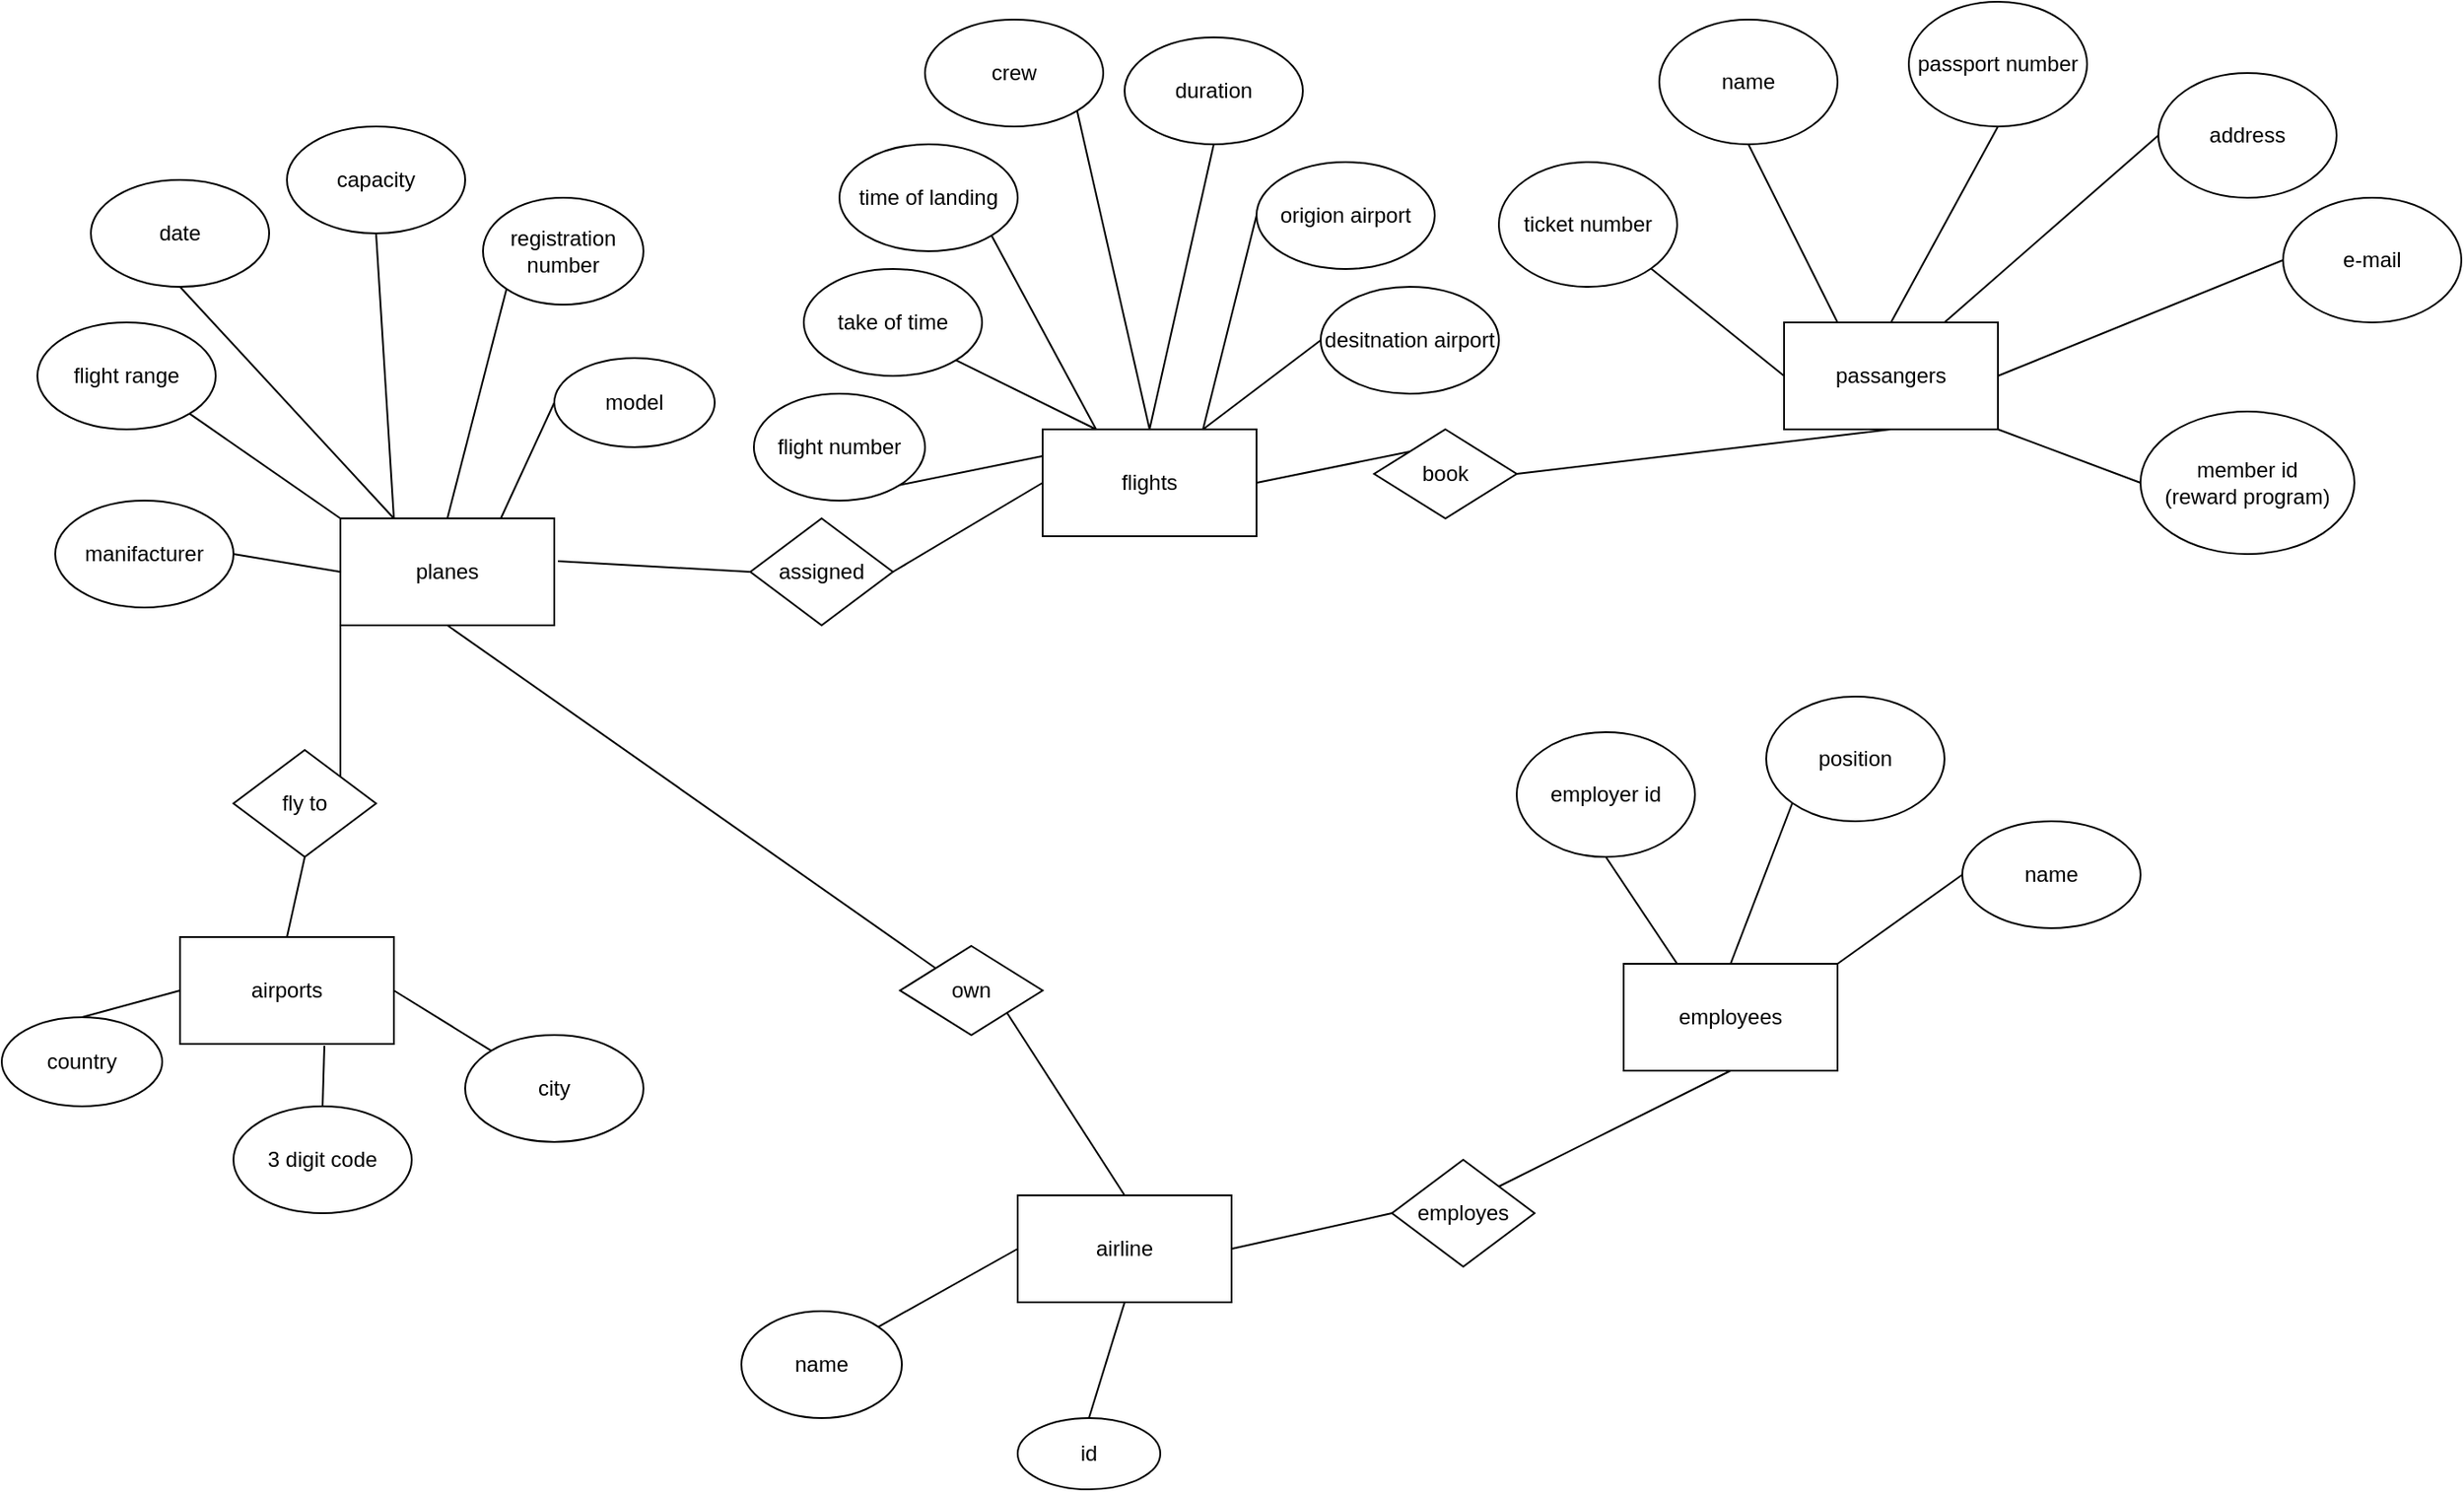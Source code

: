 <mxfile version="14.5.10" type="github">
  <diagram id="5rGw1Lvob3pLMl0aekX0" name="Page-1">
    <mxGraphModel dx="1773" dy="1792" grid="1" gridSize="10" guides="1" tooltips="1" connect="1" arrows="1" fold="1" page="1" pageScale="1" pageWidth="827" pageHeight="1169" math="0" shadow="0">
      <root>
        <mxCell id="0" />
        <mxCell id="1" parent="0" />
        <mxCell id="ntQ4MbX2gMJmyEMjqJaM-1" value="airline" style="rounded=0;whiteSpace=wrap;html=1;" vertex="1" parent="1">
          <mxGeometry x="340" y="490" width="120" height="60" as="geometry" />
        </mxCell>
        <mxCell id="ntQ4MbX2gMJmyEMjqJaM-2" value="passangers" style="rounded=0;whiteSpace=wrap;html=1;" vertex="1" parent="1">
          <mxGeometry x="770" width="120" height="60" as="geometry" />
        </mxCell>
        <mxCell id="ntQ4MbX2gMJmyEMjqJaM-3" value="planes" style="rounded=0;whiteSpace=wrap;html=1;" vertex="1" parent="1">
          <mxGeometry x="-40" y="110" width="120" height="60" as="geometry" />
        </mxCell>
        <mxCell id="ntQ4MbX2gMJmyEMjqJaM-4" value="flights" style="rounded=0;whiteSpace=wrap;html=1;" vertex="1" parent="1">
          <mxGeometry x="354" y="60" width="120" height="60" as="geometry" />
        </mxCell>
        <mxCell id="ntQ4MbX2gMJmyEMjqJaM-5" value="airports" style="rounded=0;whiteSpace=wrap;html=1;" vertex="1" parent="1">
          <mxGeometry x="-130" y="345" width="120" height="60" as="geometry" />
        </mxCell>
        <mxCell id="ntQ4MbX2gMJmyEMjqJaM-6" value="employees" style="rounded=0;whiteSpace=wrap;html=1;" vertex="1" parent="1">
          <mxGeometry x="680" y="360" width="120" height="60" as="geometry" />
        </mxCell>
        <mxCell id="ntQ4MbX2gMJmyEMjqJaM-7" value="book" style="rhombus;whiteSpace=wrap;html=1;" vertex="1" parent="1">
          <mxGeometry x="540" y="60" width="80" height="50" as="geometry" />
        </mxCell>
        <mxCell id="ntQ4MbX2gMJmyEMjqJaM-8" value="" style="endArrow=none;html=1;entryX=1;entryY=0.5;entryDx=0;entryDy=0;exitX=0.5;exitY=1;exitDx=0;exitDy=0;" edge="1" parent="1" source="ntQ4MbX2gMJmyEMjqJaM-2" target="ntQ4MbX2gMJmyEMjqJaM-7">
          <mxGeometry width="50" height="50" relative="1" as="geometry">
            <mxPoint x="390" y="350" as="sourcePoint" />
            <mxPoint x="440" y="300" as="targetPoint" />
          </mxGeometry>
        </mxCell>
        <mxCell id="ntQ4MbX2gMJmyEMjqJaM-10" value="" style="endArrow=none;html=1;entryX=0;entryY=0;entryDx=0;entryDy=0;exitX=1;exitY=0.5;exitDx=0;exitDy=0;" edge="1" parent="1" source="ntQ4MbX2gMJmyEMjqJaM-4" target="ntQ4MbX2gMJmyEMjqJaM-7">
          <mxGeometry width="50" height="50" relative="1" as="geometry">
            <mxPoint x="390" y="350" as="sourcePoint" />
            <mxPoint x="440" y="300" as="targetPoint" />
          </mxGeometry>
        </mxCell>
        <mxCell id="ntQ4MbX2gMJmyEMjqJaM-11" value="fly to" style="rhombus;whiteSpace=wrap;html=1;" vertex="1" parent="1">
          <mxGeometry x="-100" y="240" width="80" height="60" as="geometry" />
        </mxCell>
        <mxCell id="ntQ4MbX2gMJmyEMjqJaM-12" value="" style="endArrow=none;html=1;entryX=0;entryY=1;entryDx=0;entryDy=0;exitX=1;exitY=0;exitDx=0;exitDy=0;" edge="1" parent="1" source="ntQ4MbX2gMJmyEMjqJaM-11" target="ntQ4MbX2gMJmyEMjqJaM-3">
          <mxGeometry width="50" height="50" relative="1" as="geometry">
            <mxPoint x="390" y="350" as="sourcePoint" />
            <mxPoint x="440" y="300" as="targetPoint" />
          </mxGeometry>
        </mxCell>
        <mxCell id="ntQ4MbX2gMJmyEMjqJaM-13" value="" style="endArrow=none;html=1;entryX=0.5;entryY=1;entryDx=0;entryDy=0;exitX=0.5;exitY=0;exitDx=0;exitDy=0;" edge="1" parent="1" source="ntQ4MbX2gMJmyEMjqJaM-5" target="ntQ4MbX2gMJmyEMjqJaM-11">
          <mxGeometry width="50" height="50" relative="1" as="geometry">
            <mxPoint x="390" y="350" as="sourcePoint" />
            <mxPoint x="440" y="300" as="targetPoint" />
          </mxGeometry>
        </mxCell>
        <mxCell id="ntQ4MbX2gMJmyEMjqJaM-14" value="employes" style="rhombus;whiteSpace=wrap;html=1;" vertex="1" parent="1">
          <mxGeometry x="550" y="470" width="80" height="60" as="geometry" />
        </mxCell>
        <mxCell id="ntQ4MbX2gMJmyEMjqJaM-15" value="" style="endArrow=none;html=1;exitX=1;exitY=0.5;exitDx=0;exitDy=0;entryX=0;entryY=0.5;entryDx=0;entryDy=0;" edge="1" parent="1" source="ntQ4MbX2gMJmyEMjqJaM-1" target="ntQ4MbX2gMJmyEMjqJaM-14">
          <mxGeometry width="50" height="50" relative="1" as="geometry">
            <mxPoint x="390" y="350" as="sourcePoint" />
            <mxPoint x="440" y="300" as="targetPoint" />
          </mxGeometry>
        </mxCell>
        <mxCell id="ntQ4MbX2gMJmyEMjqJaM-16" value="" style="endArrow=none;html=1;exitX=1;exitY=0;exitDx=0;exitDy=0;entryX=0.5;entryY=1;entryDx=0;entryDy=0;" edge="1" parent="1" source="ntQ4MbX2gMJmyEMjqJaM-14" target="ntQ4MbX2gMJmyEMjqJaM-6">
          <mxGeometry width="50" height="50" relative="1" as="geometry">
            <mxPoint x="390" y="350" as="sourcePoint" />
            <mxPoint x="740" y="430" as="targetPoint" />
          </mxGeometry>
        </mxCell>
        <mxCell id="ntQ4MbX2gMJmyEMjqJaM-17" value="own" style="rhombus;whiteSpace=wrap;html=1;" vertex="1" parent="1">
          <mxGeometry x="274" y="350" width="80" height="50" as="geometry" />
        </mxCell>
        <mxCell id="ntQ4MbX2gMJmyEMjqJaM-18" value="" style="endArrow=none;html=1;exitX=1;exitY=1;exitDx=0;exitDy=0;entryX=0.5;entryY=0;entryDx=0;entryDy=0;" edge="1" parent="1" source="ntQ4MbX2gMJmyEMjqJaM-17" target="ntQ4MbX2gMJmyEMjqJaM-1">
          <mxGeometry width="50" height="50" relative="1" as="geometry">
            <mxPoint x="390" y="350" as="sourcePoint" />
            <mxPoint x="440" y="300" as="targetPoint" />
          </mxGeometry>
        </mxCell>
        <mxCell id="ntQ4MbX2gMJmyEMjqJaM-19" value="" style="endArrow=none;html=1;exitX=0;exitY=0;exitDx=0;exitDy=0;entryX=0.5;entryY=1;entryDx=0;entryDy=0;" edge="1" parent="1" source="ntQ4MbX2gMJmyEMjqJaM-17" target="ntQ4MbX2gMJmyEMjqJaM-3">
          <mxGeometry width="50" height="50" relative="1" as="geometry">
            <mxPoint x="390" y="350" as="sourcePoint" />
            <mxPoint x="440" y="300" as="targetPoint" />
          </mxGeometry>
        </mxCell>
        <mxCell id="ntQ4MbX2gMJmyEMjqJaM-20" value="" style="endArrow=none;html=1;exitX=1.017;exitY=0.4;exitDx=0;exitDy=0;exitPerimeter=0;entryX=0;entryY=0.5;entryDx=0;entryDy=0;" edge="1" parent="1" source="ntQ4MbX2gMJmyEMjqJaM-3" target="ntQ4MbX2gMJmyEMjqJaM-43">
          <mxGeometry width="50" height="50" relative="1" as="geometry">
            <mxPoint x="390" y="350" as="sourcePoint" />
            <mxPoint x="440" y="300" as="targetPoint" />
          </mxGeometry>
        </mxCell>
        <mxCell id="ntQ4MbX2gMJmyEMjqJaM-21" value="city" style="ellipse;whiteSpace=wrap;html=1;" vertex="1" parent="1">
          <mxGeometry x="30" y="400" width="100" height="60" as="geometry" />
        </mxCell>
        <mxCell id="ntQ4MbX2gMJmyEMjqJaM-22" value="3 digit code" style="ellipse;whiteSpace=wrap;html=1;" vertex="1" parent="1">
          <mxGeometry x="-100" y="440" width="100" height="60" as="geometry" />
        </mxCell>
        <mxCell id="ntQ4MbX2gMJmyEMjqJaM-23" value="" style="endArrow=none;html=1;exitX=1;exitY=0.5;exitDx=0;exitDy=0;entryX=0;entryY=0;entryDx=0;entryDy=0;" edge="1" parent="1" source="ntQ4MbX2gMJmyEMjqJaM-5" target="ntQ4MbX2gMJmyEMjqJaM-21">
          <mxGeometry width="50" height="50" relative="1" as="geometry">
            <mxPoint x="190" y="300" as="sourcePoint" />
            <mxPoint x="240" y="250" as="targetPoint" />
          </mxGeometry>
        </mxCell>
        <mxCell id="ntQ4MbX2gMJmyEMjqJaM-24" value="" style="endArrow=none;html=1;exitX=0.675;exitY=1.017;exitDx=0;exitDy=0;exitPerimeter=0;entryX=0.5;entryY=0;entryDx=0;entryDy=0;" edge="1" parent="1" source="ntQ4MbX2gMJmyEMjqJaM-5" target="ntQ4MbX2gMJmyEMjqJaM-22">
          <mxGeometry width="50" height="50" relative="1" as="geometry">
            <mxPoint x="190" y="300" as="sourcePoint" />
            <mxPoint x="240" y="250" as="targetPoint" />
          </mxGeometry>
        </mxCell>
        <mxCell id="ntQ4MbX2gMJmyEMjqJaM-25" value="flight number" style="ellipse;whiteSpace=wrap;html=1;" vertex="1" parent="1">
          <mxGeometry x="192" y="40" width="96" height="60" as="geometry" />
        </mxCell>
        <mxCell id="ntQ4MbX2gMJmyEMjqJaM-26" value="" style="endArrow=none;html=1;exitX=1;exitY=1;exitDx=0;exitDy=0;entryX=0;entryY=0.25;entryDx=0;entryDy=0;" edge="1" parent="1" source="ntQ4MbX2gMJmyEMjqJaM-25" target="ntQ4MbX2gMJmyEMjqJaM-4">
          <mxGeometry width="50" height="50" relative="1" as="geometry">
            <mxPoint x="190" y="300" as="sourcePoint" />
            <mxPoint x="240" y="250" as="targetPoint" />
          </mxGeometry>
        </mxCell>
        <mxCell id="ntQ4MbX2gMJmyEMjqJaM-27" value="duration" style="ellipse;whiteSpace=wrap;html=1;" vertex="1" parent="1">
          <mxGeometry x="400" y="-160" width="100" height="60" as="geometry" />
        </mxCell>
        <mxCell id="ntQ4MbX2gMJmyEMjqJaM-28" value="take of time" style="ellipse;whiteSpace=wrap;html=1;" vertex="1" parent="1">
          <mxGeometry x="220" y="-30" width="100" height="60" as="geometry" />
        </mxCell>
        <mxCell id="ntQ4MbX2gMJmyEMjqJaM-29" value="time of landing" style="ellipse;whiteSpace=wrap;html=1;" vertex="1" parent="1">
          <mxGeometry x="240" y="-100" width="100" height="60" as="geometry" />
        </mxCell>
        <mxCell id="ntQ4MbX2gMJmyEMjqJaM-31" value="origion airport" style="ellipse;whiteSpace=wrap;html=1;" vertex="1" parent="1">
          <mxGeometry x="474" y="-90" width="100" height="60" as="geometry" />
        </mxCell>
        <mxCell id="ntQ4MbX2gMJmyEMjqJaM-32" value="desitnation airport" style="ellipse;whiteSpace=wrap;html=1;" vertex="1" parent="1">
          <mxGeometry x="510" y="-20" width="100" height="60" as="geometry" />
        </mxCell>
        <mxCell id="ntQ4MbX2gMJmyEMjqJaM-33" value="crew" style="ellipse;whiteSpace=wrap;html=1;" vertex="1" parent="1">
          <mxGeometry x="288" y="-170" width="100" height="60" as="geometry" />
        </mxCell>
        <mxCell id="ntQ4MbX2gMJmyEMjqJaM-34" value="" style="endArrow=none;html=1;exitX=1;exitY=1;exitDx=0;exitDy=0;entryX=0.25;entryY=0;entryDx=0;entryDy=0;" edge="1" parent="1" source="ntQ4MbX2gMJmyEMjqJaM-28" target="ntQ4MbX2gMJmyEMjqJaM-4">
          <mxGeometry width="50" height="50" relative="1" as="geometry">
            <mxPoint x="330" y="160" as="sourcePoint" />
            <mxPoint x="380" y="110" as="targetPoint" />
          </mxGeometry>
        </mxCell>
        <mxCell id="ntQ4MbX2gMJmyEMjqJaM-35" value="" style="endArrow=none;html=1;exitX=1;exitY=1;exitDx=0;exitDy=0;entryX=0.25;entryY=0;entryDx=0;entryDy=0;" edge="1" parent="1" source="ntQ4MbX2gMJmyEMjqJaM-29" target="ntQ4MbX2gMJmyEMjqJaM-4">
          <mxGeometry width="50" height="50" relative="1" as="geometry">
            <mxPoint x="330" y="160" as="sourcePoint" />
            <mxPoint x="380" y="110" as="targetPoint" />
          </mxGeometry>
        </mxCell>
        <mxCell id="ntQ4MbX2gMJmyEMjqJaM-36" value="" style="endArrow=none;html=1;entryX=1;entryY=1;entryDx=0;entryDy=0;exitX=0.5;exitY=0;exitDx=0;exitDy=0;" edge="1" parent="1" source="ntQ4MbX2gMJmyEMjqJaM-4" target="ntQ4MbX2gMJmyEMjqJaM-33">
          <mxGeometry width="50" height="50" relative="1" as="geometry">
            <mxPoint x="330" y="160" as="sourcePoint" />
            <mxPoint x="380" y="110" as="targetPoint" />
          </mxGeometry>
        </mxCell>
        <mxCell id="ntQ4MbX2gMJmyEMjqJaM-37" value="" style="endArrow=none;html=1;entryX=0.5;entryY=1;entryDx=0;entryDy=0;exitX=0.5;exitY=0;exitDx=0;exitDy=0;" edge="1" parent="1" source="ntQ4MbX2gMJmyEMjqJaM-4" target="ntQ4MbX2gMJmyEMjqJaM-27">
          <mxGeometry width="50" height="50" relative="1" as="geometry">
            <mxPoint x="330" y="160" as="sourcePoint" />
            <mxPoint x="380" y="110" as="targetPoint" />
          </mxGeometry>
        </mxCell>
        <mxCell id="ntQ4MbX2gMJmyEMjqJaM-38" value="" style="endArrow=none;html=1;entryX=0;entryY=0.5;entryDx=0;entryDy=0;exitX=0.75;exitY=0;exitDx=0;exitDy=0;" edge="1" parent="1" source="ntQ4MbX2gMJmyEMjqJaM-4" target="ntQ4MbX2gMJmyEMjqJaM-31">
          <mxGeometry width="50" height="50" relative="1" as="geometry">
            <mxPoint x="330" y="160" as="sourcePoint" />
            <mxPoint x="380" y="110" as="targetPoint" />
          </mxGeometry>
        </mxCell>
        <mxCell id="ntQ4MbX2gMJmyEMjqJaM-39" value="" style="endArrow=none;html=1;entryX=0;entryY=0.5;entryDx=0;entryDy=0;exitX=0.75;exitY=0;exitDx=0;exitDy=0;" edge="1" parent="1" source="ntQ4MbX2gMJmyEMjqJaM-4" target="ntQ4MbX2gMJmyEMjqJaM-32">
          <mxGeometry width="50" height="50" relative="1" as="geometry">
            <mxPoint x="330" y="160" as="sourcePoint" />
            <mxPoint x="380" y="110" as="targetPoint" />
          </mxGeometry>
        </mxCell>
        <mxCell id="ntQ4MbX2gMJmyEMjqJaM-40" value="registration number" style="ellipse;whiteSpace=wrap;html=1;" vertex="1" parent="1">
          <mxGeometry x="40" y="-70" width="90" height="60" as="geometry" />
        </mxCell>
        <mxCell id="ntQ4MbX2gMJmyEMjqJaM-41" value="capacity" style="ellipse;whiteSpace=wrap;html=1;" vertex="1" parent="1">
          <mxGeometry x="-70" y="-110" width="100" height="60" as="geometry" />
        </mxCell>
        <mxCell id="ntQ4MbX2gMJmyEMjqJaM-42" value="flight range" style="ellipse;whiteSpace=wrap;html=1;" vertex="1" parent="1">
          <mxGeometry x="-210" width="100" height="60" as="geometry" />
        </mxCell>
        <mxCell id="ntQ4MbX2gMJmyEMjqJaM-43" value="assigned" style="rhombus;whiteSpace=wrap;html=1;" vertex="1" parent="1">
          <mxGeometry x="190" y="110" width="80" height="60" as="geometry" />
        </mxCell>
        <mxCell id="ntQ4MbX2gMJmyEMjqJaM-44" value="" style="endArrow=none;html=1;exitX=1;exitY=0.5;exitDx=0;exitDy=0;entryX=0;entryY=0.5;entryDx=0;entryDy=0;" edge="1" parent="1" source="ntQ4MbX2gMJmyEMjqJaM-43" target="ntQ4MbX2gMJmyEMjqJaM-4">
          <mxGeometry width="50" height="50" relative="1" as="geometry">
            <mxPoint x="220" y="190" as="sourcePoint" />
            <mxPoint x="270" y="140" as="targetPoint" />
          </mxGeometry>
        </mxCell>
        <mxCell id="ntQ4MbX2gMJmyEMjqJaM-45" value="manifacturer" style="ellipse;whiteSpace=wrap;html=1;" vertex="1" parent="1">
          <mxGeometry x="-200" y="100" width="100" height="60" as="geometry" />
        </mxCell>
        <mxCell id="ntQ4MbX2gMJmyEMjqJaM-46" value="model" style="ellipse;whiteSpace=wrap;html=1;" vertex="1" parent="1">
          <mxGeometry x="80" y="20" width="90" height="50" as="geometry" />
        </mxCell>
        <mxCell id="ntQ4MbX2gMJmyEMjqJaM-47" value="date" style="ellipse;whiteSpace=wrap;html=1;" vertex="1" parent="1">
          <mxGeometry x="-180" y="-80" width="100" height="60" as="geometry" />
        </mxCell>
        <mxCell id="ntQ4MbX2gMJmyEMjqJaM-49" value="" style="endArrow=none;html=1;exitX=0;exitY=0.5;exitDx=0;exitDy=0;entryX=1;entryY=0.5;entryDx=0;entryDy=0;" edge="1" parent="1" source="ntQ4MbX2gMJmyEMjqJaM-3" target="ntQ4MbX2gMJmyEMjqJaM-45">
          <mxGeometry width="50" height="50" relative="1" as="geometry">
            <mxPoint x="220" y="190" as="sourcePoint" />
            <mxPoint x="270" y="140" as="targetPoint" />
          </mxGeometry>
        </mxCell>
        <mxCell id="ntQ4MbX2gMJmyEMjqJaM-50" value="" style="endArrow=none;html=1;exitX=0;exitY=0;exitDx=0;exitDy=0;entryX=1;entryY=1;entryDx=0;entryDy=0;" edge="1" parent="1" source="ntQ4MbX2gMJmyEMjqJaM-3" target="ntQ4MbX2gMJmyEMjqJaM-42">
          <mxGeometry width="50" height="50" relative="1" as="geometry">
            <mxPoint x="220" y="190" as="sourcePoint" />
            <mxPoint x="270" y="140" as="targetPoint" />
          </mxGeometry>
        </mxCell>
        <mxCell id="ntQ4MbX2gMJmyEMjqJaM-51" value="" style="endArrow=none;html=1;entryX=0.25;entryY=0;entryDx=0;entryDy=0;exitX=0.5;exitY=1;exitDx=0;exitDy=0;" edge="1" parent="1" source="ntQ4MbX2gMJmyEMjqJaM-47" target="ntQ4MbX2gMJmyEMjqJaM-3">
          <mxGeometry width="50" height="50" relative="1" as="geometry">
            <mxPoint x="230" y="200" as="sourcePoint" />
            <mxPoint x="280" y="150" as="targetPoint" />
          </mxGeometry>
        </mxCell>
        <mxCell id="ntQ4MbX2gMJmyEMjqJaM-52" value="" style="endArrow=none;html=1;exitX=0.25;exitY=0;exitDx=0;exitDy=0;entryX=0.5;entryY=1;entryDx=0;entryDy=0;" edge="1" parent="1" source="ntQ4MbX2gMJmyEMjqJaM-3" target="ntQ4MbX2gMJmyEMjqJaM-41">
          <mxGeometry width="50" height="50" relative="1" as="geometry">
            <mxPoint x="240" y="210" as="sourcePoint" />
            <mxPoint x="290" y="160" as="targetPoint" />
          </mxGeometry>
        </mxCell>
        <mxCell id="ntQ4MbX2gMJmyEMjqJaM-53" value="" style="endArrow=none;html=1;exitX=0.5;exitY=0;exitDx=0;exitDy=0;entryX=0;entryY=1;entryDx=0;entryDy=0;" edge="1" parent="1" source="ntQ4MbX2gMJmyEMjqJaM-3" target="ntQ4MbX2gMJmyEMjqJaM-40">
          <mxGeometry width="50" height="50" relative="1" as="geometry">
            <mxPoint x="250" y="220" as="sourcePoint" />
            <mxPoint x="300" y="170" as="targetPoint" />
          </mxGeometry>
        </mxCell>
        <mxCell id="ntQ4MbX2gMJmyEMjqJaM-54" value="" style="endArrow=none;html=1;entryX=0;entryY=0.5;entryDx=0;entryDy=0;exitX=0.75;exitY=0;exitDx=0;exitDy=0;" edge="1" parent="1" source="ntQ4MbX2gMJmyEMjqJaM-3" target="ntQ4MbX2gMJmyEMjqJaM-46">
          <mxGeometry width="50" height="50" relative="1" as="geometry">
            <mxPoint x="60" y="100" as="sourcePoint" />
            <mxPoint x="310" y="180" as="targetPoint" />
          </mxGeometry>
        </mxCell>
        <mxCell id="ntQ4MbX2gMJmyEMjqJaM-55" value="country" style="ellipse;whiteSpace=wrap;html=1;" vertex="1" parent="1">
          <mxGeometry x="-230" y="390" width="90" height="50" as="geometry" />
        </mxCell>
        <mxCell id="ntQ4MbX2gMJmyEMjqJaM-56" value="" style="endArrow=none;html=1;exitX=0.5;exitY=0;exitDx=0;exitDy=0;entryX=0;entryY=0.5;entryDx=0;entryDy=0;" edge="1" parent="1" source="ntQ4MbX2gMJmyEMjqJaM-55" target="ntQ4MbX2gMJmyEMjqJaM-5">
          <mxGeometry width="50" height="50" relative="1" as="geometry">
            <mxPoint x="220" y="290" as="sourcePoint" />
            <mxPoint x="-80" y="380" as="targetPoint" />
          </mxGeometry>
        </mxCell>
        <mxCell id="ntQ4MbX2gMJmyEMjqJaM-57" value="name" style="ellipse;whiteSpace=wrap;html=1;" vertex="1" parent="1">
          <mxGeometry x="185" y="555" width="90" height="60" as="geometry" />
        </mxCell>
        <mxCell id="ntQ4MbX2gMJmyEMjqJaM-58" value="" style="endArrow=none;html=1;exitX=1;exitY=0;exitDx=0;exitDy=0;entryX=0;entryY=0.5;entryDx=0;entryDy=0;" edge="1" parent="1" source="ntQ4MbX2gMJmyEMjqJaM-57" target="ntQ4MbX2gMJmyEMjqJaM-1">
          <mxGeometry width="50" height="50" relative="1" as="geometry">
            <mxPoint x="480" y="420" as="sourcePoint" />
            <mxPoint x="530" y="370" as="targetPoint" />
          </mxGeometry>
        </mxCell>
        <mxCell id="ntQ4MbX2gMJmyEMjqJaM-59" value="id" style="ellipse;whiteSpace=wrap;html=1;" vertex="1" parent="1">
          <mxGeometry x="340" y="615" width="80" height="40" as="geometry" />
        </mxCell>
        <mxCell id="ntQ4MbX2gMJmyEMjqJaM-60" value="" style="endArrow=none;html=1;exitX=0.5;exitY=0;exitDx=0;exitDy=0;entryX=0.5;entryY=1;entryDx=0;entryDy=0;" edge="1" parent="1" source="ntQ4MbX2gMJmyEMjqJaM-59" target="ntQ4MbX2gMJmyEMjqJaM-1">
          <mxGeometry width="50" height="50" relative="1" as="geometry">
            <mxPoint x="480" y="420" as="sourcePoint" />
            <mxPoint x="530" y="370" as="targetPoint" />
          </mxGeometry>
        </mxCell>
        <mxCell id="ntQ4MbX2gMJmyEMjqJaM-61" value="name" style="ellipse;whiteSpace=wrap;html=1;" vertex="1" parent="1">
          <mxGeometry x="700" y="-170" width="100" height="70" as="geometry" />
        </mxCell>
        <mxCell id="ntQ4MbX2gMJmyEMjqJaM-62" value="passport number" style="ellipse;whiteSpace=wrap;html=1;" vertex="1" parent="1">
          <mxGeometry x="840" y="-180" width="100" height="70" as="geometry" />
        </mxCell>
        <mxCell id="ntQ4MbX2gMJmyEMjqJaM-63" value="address" style="ellipse;whiteSpace=wrap;html=1;" vertex="1" parent="1">
          <mxGeometry x="980" y="-140" width="100" height="70" as="geometry" />
        </mxCell>
        <mxCell id="ntQ4MbX2gMJmyEMjqJaM-64" value="" style="endArrow=none;html=1;entryX=0.5;entryY=1;entryDx=0;entryDy=0;exitX=0.25;exitY=0;exitDx=0;exitDy=0;" edge="1" parent="1" source="ntQ4MbX2gMJmyEMjqJaM-2" target="ntQ4MbX2gMJmyEMjqJaM-61">
          <mxGeometry width="50" height="50" relative="1" as="geometry">
            <mxPoint x="740" y="60" as="sourcePoint" />
            <mxPoint x="790" y="10" as="targetPoint" />
          </mxGeometry>
        </mxCell>
        <mxCell id="ntQ4MbX2gMJmyEMjqJaM-65" value="" style="endArrow=none;html=1;entryX=0.5;entryY=1;entryDx=0;entryDy=0;exitX=0.5;exitY=0;exitDx=0;exitDy=0;" edge="1" parent="1" source="ntQ4MbX2gMJmyEMjqJaM-2" target="ntQ4MbX2gMJmyEMjqJaM-62">
          <mxGeometry width="50" height="50" relative="1" as="geometry">
            <mxPoint x="740" y="60" as="sourcePoint" />
            <mxPoint x="790" y="10" as="targetPoint" />
          </mxGeometry>
        </mxCell>
        <mxCell id="ntQ4MbX2gMJmyEMjqJaM-66" value="" style="endArrow=none;html=1;entryX=0;entryY=0.5;entryDx=0;entryDy=0;exitX=0.75;exitY=0;exitDx=0;exitDy=0;" edge="1" parent="1" source="ntQ4MbX2gMJmyEMjqJaM-2" target="ntQ4MbX2gMJmyEMjqJaM-63">
          <mxGeometry width="50" height="50" relative="1" as="geometry">
            <mxPoint x="740" y="60" as="sourcePoint" />
            <mxPoint x="790" y="10" as="targetPoint" />
          </mxGeometry>
        </mxCell>
        <mxCell id="ntQ4MbX2gMJmyEMjqJaM-67" value="ticket number" style="ellipse;whiteSpace=wrap;html=1;" vertex="1" parent="1">
          <mxGeometry x="610" y="-90" width="100" height="70" as="geometry" />
        </mxCell>
        <mxCell id="ntQ4MbX2gMJmyEMjqJaM-68" value="" style="endArrow=none;html=1;exitX=1;exitY=1;exitDx=0;exitDy=0;entryX=0;entryY=0.5;entryDx=0;entryDy=0;" edge="1" parent="1" source="ntQ4MbX2gMJmyEMjqJaM-67" target="ntQ4MbX2gMJmyEMjqJaM-2">
          <mxGeometry width="50" height="50" relative="1" as="geometry">
            <mxPoint x="740" y="60" as="sourcePoint" />
            <mxPoint x="790" y="10" as="targetPoint" />
          </mxGeometry>
        </mxCell>
        <mxCell id="ntQ4MbX2gMJmyEMjqJaM-69" value="e-mail" style="ellipse;whiteSpace=wrap;html=1;" vertex="1" parent="1">
          <mxGeometry x="1050" y="-70" width="100" height="70" as="geometry" />
        </mxCell>
        <mxCell id="ntQ4MbX2gMJmyEMjqJaM-70" value="" style="endArrow=none;html=1;entryX=0;entryY=0.5;entryDx=0;entryDy=0;exitX=1;exitY=0.5;exitDx=0;exitDy=0;" edge="1" parent="1" source="ntQ4MbX2gMJmyEMjqJaM-2" target="ntQ4MbX2gMJmyEMjqJaM-69">
          <mxGeometry width="50" height="50" relative="1" as="geometry">
            <mxPoint x="740" y="60" as="sourcePoint" />
            <mxPoint x="790" y="10" as="targetPoint" />
          </mxGeometry>
        </mxCell>
        <mxCell id="ntQ4MbX2gMJmyEMjqJaM-71" value="member id&lt;br&gt;(reward program)" style="ellipse;whiteSpace=wrap;html=1;" vertex="1" parent="1">
          <mxGeometry x="970" y="50" width="120" height="80" as="geometry" />
        </mxCell>
        <mxCell id="ntQ4MbX2gMJmyEMjqJaM-72" value="" style="endArrow=none;html=1;entryX=0;entryY=0.5;entryDx=0;entryDy=0;exitX=1;exitY=1;exitDx=0;exitDy=0;" edge="1" parent="1" source="ntQ4MbX2gMJmyEMjqJaM-2" target="ntQ4MbX2gMJmyEMjqJaM-71">
          <mxGeometry width="50" height="50" relative="1" as="geometry">
            <mxPoint x="740" y="60" as="sourcePoint" />
            <mxPoint x="790" y="10" as="targetPoint" />
          </mxGeometry>
        </mxCell>
        <mxCell id="ntQ4MbX2gMJmyEMjqJaM-73" value="employer id" style="ellipse;whiteSpace=wrap;html=1;" vertex="1" parent="1">
          <mxGeometry x="620" y="230" width="100" height="70" as="geometry" />
        </mxCell>
        <mxCell id="ntQ4MbX2gMJmyEMjqJaM-74" value="name" style="ellipse;whiteSpace=wrap;html=1;" vertex="1" parent="1">
          <mxGeometry x="870" y="280" width="100" height="60" as="geometry" />
        </mxCell>
        <mxCell id="ntQ4MbX2gMJmyEMjqJaM-75" value="position" style="ellipse;whiteSpace=wrap;html=1;" vertex="1" parent="1">
          <mxGeometry x="760" y="210" width="100" height="70" as="geometry" />
        </mxCell>
        <mxCell id="ntQ4MbX2gMJmyEMjqJaM-76" value="" style="endArrow=none;html=1;entryX=0.5;entryY=1;entryDx=0;entryDy=0;exitX=0.25;exitY=0;exitDx=0;exitDy=0;" edge="1" parent="1" source="ntQ4MbX2gMJmyEMjqJaM-6" target="ntQ4MbX2gMJmyEMjqJaM-73">
          <mxGeometry width="50" height="50" relative="1" as="geometry">
            <mxPoint x="740" y="390" as="sourcePoint" />
            <mxPoint x="790" y="340" as="targetPoint" />
          </mxGeometry>
        </mxCell>
        <mxCell id="ntQ4MbX2gMJmyEMjqJaM-77" value="" style="endArrow=none;html=1;entryX=0;entryY=1;entryDx=0;entryDy=0;exitX=0.5;exitY=0;exitDx=0;exitDy=0;" edge="1" parent="1" source="ntQ4MbX2gMJmyEMjqJaM-6" target="ntQ4MbX2gMJmyEMjqJaM-75">
          <mxGeometry width="50" height="50" relative="1" as="geometry">
            <mxPoint x="740" y="390" as="sourcePoint" />
            <mxPoint x="790" y="340" as="targetPoint" />
          </mxGeometry>
        </mxCell>
        <mxCell id="ntQ4MbX2gMJmyEMjqJaM-78" value="" style="endArrow=none;html=1;entryX=0;entryY=0.5;entryDx=0;entryDy=0;exitX=1;exitY=0;exitDx=0;exitDy=0;" edge="1" parent="1" source="ntQ4MbX2gMJmyEMjqJaM-6" target="ntQ4MbX2gMJmyEMjqJaM-74">
          <mxGeometry width="50" height="50" relative="1" as="geometry">
            <mxPoint x="740" y="390" as="sourcePoint" />
            <mxPoint x="790" y="340" as="targetPoint" />
          </mxGeometry>
        </mxCell>
      </root>
    </mxGraphModel>
  </diagram>
</mxfile>
